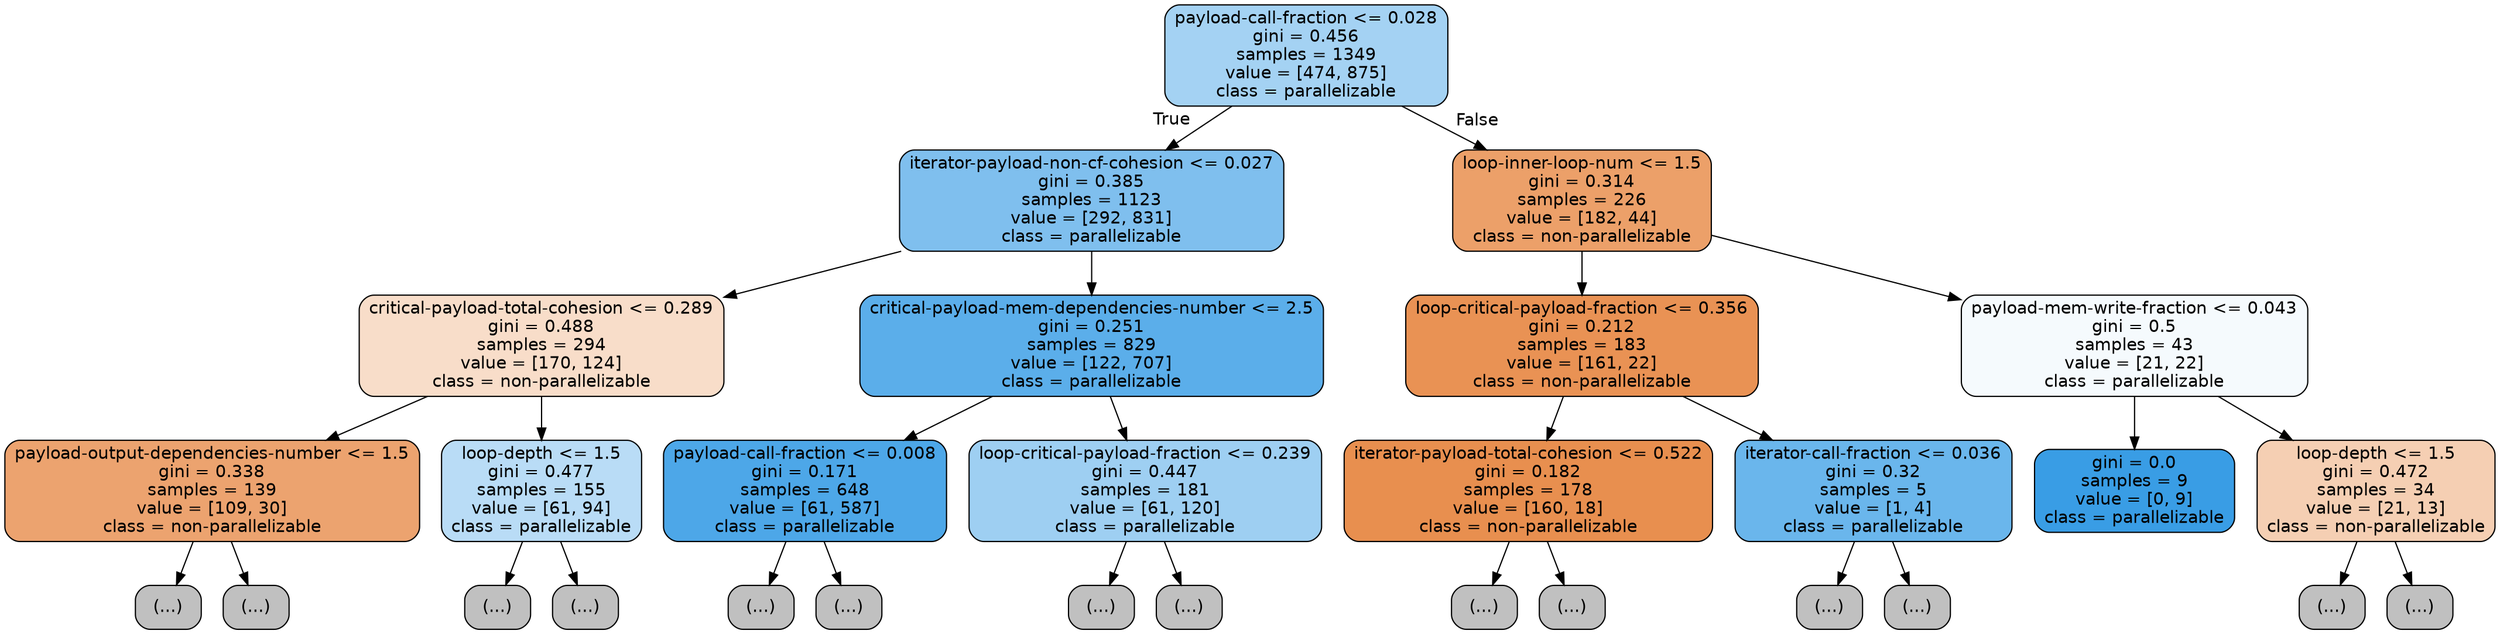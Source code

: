 digraph Tree {
node [shape=box, style="filled, rounded", color="black", fontname=helvetica] ;
edge [fontname=helvetica] ;
0 [label="payload-call-fraction <= 0.028\ngini = 0.456\nsamples = 1349\nvalue = [474, 875]\nclass = parallelizable", fillcolor="#399de575"] ;
1 [label="iterator-payload-non-cf-cohesion <= 0.027\ngini = 0.385\nsamples = 1123\nvalue = [292, 831]\nclass = parallelizable", fillcolor="#399de5a5"] ;
0 -> 1 [labeldistance=2.5, labelangle=45, headlabel="True"] ;
2 [label="critical-payload-total-cohesion <= 0.289\ngini = 0.488\nsamples = 294\nvalue = [170, 124]\nclass = non-parallelizable", fillcolor="#e5813945"] ;
1 -> 2 ;
3 [label="payload-output-dependencies-number <= 1.5\ngini = 0.338\nsamples = 139\nvalue = [109, 30]\nclass = non-parallelizable", fillcolor="#e58139b9"] ;
2 -> 3 ;
4 [label="(...)", fillcolor="#C0C0C0"] ;
3 -> 4 ;
29 [label="(...)", fillcolor="#C0C0C0"] ;
3 -> 29 ;
38 [label="loop-depth <= 1.5\ngini = 0.477\nsamples = 155\nvalue = [61, 94]\nclass = parallelizable", fillcolor="#399de55a"] ;
2 -> 38 ;
39 [label="(...)", fillcolor="#C0C0C0"] ;
38 -> 39 ;
44 [label="(...)", fillcolor="#C0C0C0"] ;
38 -> 44 ;
65 [label="critical-payload-mem-dependencies-number <= 2.5\ngini = 0.251\nsamples = 829\nvalue = [122, 707]\nclass = parallelizable", fillcolor="#399de5d3"] ;
1 -> 65 ;
66 [label="payload-call-fraction <= 0.008\ngini = 0.171\nsamples = 648\nvalue = [61, 587]\nclass = parallelizable", fillcolor="#399de5e5"] ;
65 -> 66 ;
67 [label="(...)", fillcolor="#C0C0C0"] ;
66 -> 67 ;
160 [label="(...)", fillcolor="#C0C0C0"] ;
66 -> 160 ;
167 [label="loop-critical-payload-fraction <= 0.239\ngini = 0.447\nsamples = 181\nvalue = [61, 120]\nclass = parallelizable", fillcolor="#399de57d"] ;
65 -> 167 ;
168 [label="(...)", fillcolor="#C0C0C0"] ;
167 -> 168 ;
201 [label="(...)", fillcolor="#C0C0C0"] ;
167 -> 201 ;
216 [label="loop-inner-loop-num <= 1.5\ngini = 0.314\nsamples = 226\nvalue = [182, 44]\nclass = non-parallelizable", fillcolor="#e58139c1"] ;
0 -> 216 [labeldistance=2.5, labelangle=-45, headlabel="False"] ;
217 [label="loop-critical-payload-fraction <= 0.356\ngini = 0.212\nsamples = 183\nvalue = [161, 22]\nclass = non-parallelizable", fillcolor="#e58139dc"] ;
216 -> 217 ;
218 [label="iterator-payload-total-cohesion <= 0.522\ngini = 0.182\nsamples = 178\nvalue = [160, 18]\nclass = non-parallelizable", fillcolor="#e58139e2"] ;
217 -> 218 ;
219 [label="(...)", fillcolor="#C0C0C0"] ;
218 -> 219 ;
248 [label="(...)", fillcolor="#C0C0C0"] ;
218 -> 248 ;
251 [label="iterator-call-fraction <= 0.036\ngini = 0.32\nsamples = 5\nvalue = [1, 4]\nclass = parallelizable", fillcolor="#399de5bf"] ;
217 -> 251 ;
252 [label="(...)", fillcolor="#C0C0C0"] ;
251 -> 252 ;
253 [label="(...)", fillcolor="#C0C0C0"] ;
251 -> 253 ;
254 [label="payload-mem-write-fraction <= 0.043\ngini = 0.5\nsamples = 43\nvalue = [21, 22]\nclass = parallelizable", fillcolor="#399de50c"] ;
216 -> 254 ;
255 [label="gini = 0.0\nsamples = 9\nvalue = [0, 9]\nclass = parallelizable", fillcolor="#399de5ff"] ;
254 -> 255 ;
256 [label="loop-depth <= 1.5\ngini = 0.472\nsamples = 34\nvalue = [21, 13]\nclass = non-parallelizable", fillcolor="#e5813961"] ;
254 -> 256 ;
257 [label="(...)", fillcolor="#C0C0C0"] ;
256 -> 257 ;
264 [label="(...)", fillcolor="#C0C0C0"] ;
256 -> 264 ;
}